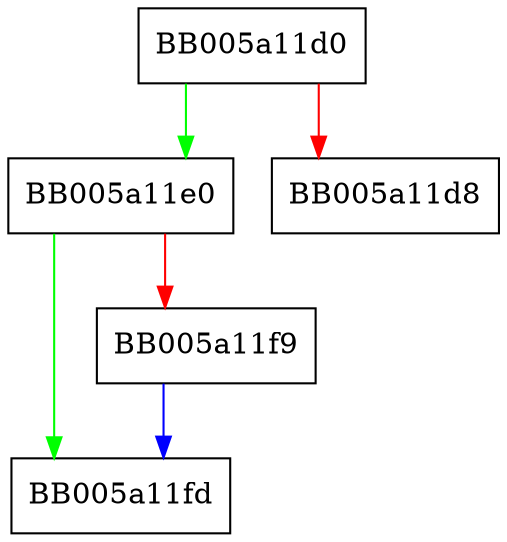 digraph collect_name {
  node [shape="box"];
  graph [splines=ortho];
  BB005a11d0 -> BB005a11e0 [color="green"];
  BB005a11d0 -> BB005a11d8 [color="red"];
  BB005a11e0 -> BB005a11fd [color="green"];
  BB005a11e0 -> BB005a11f9 [color="red"];
  BB005a11f9 -> BB005a11fd [color="blue"];
}